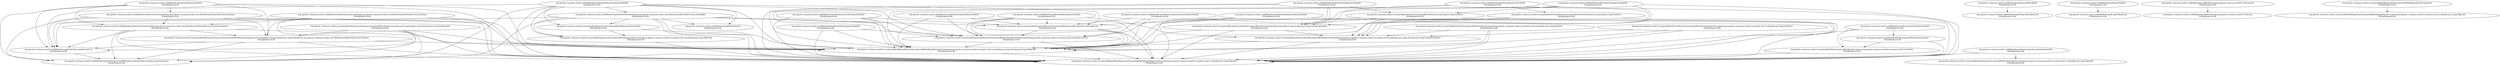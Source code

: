 digraph G {
  "org.apache.commons.math3.exception$NotPositiveException#NotPositiveException(java.lang.Number)" [label="org.apache.commons.math3.exception$NotPositiveException#NotPositiveException(java.lang.Number)\nP(Fail|Node)=0.00"];
  "org.apache.commons.math3.exception$MathIllegalArgumentException#MathIllegalArgumentException(org.apache.commons.math3.exception.util.Localizable,java.lang.Object[])" [label="org.apache.commons.math3.exception$MathIllegalArgumentException#MathIllegalArgumentException(org.apache.commons.math3.exception.util.Localizable,java.lang.Object[])\nP(Fail|Node)=0.00"];
  "org.apache.commons.math3.exception$NumberIsTooSmallException#NumberIsTooSmallException(java.lang.Number,java.lang.Number,boolean)" [label="org.apache.commons.math3.exception$NumberIsTooSmallException#NumberIsTooSmallException(java.lang.Number,java.lang.Number,boolean)\nP(Fail|Node)=0.00"];
  "org.apache.commons.math3.exception$NumberIsTooSmallException#NumberIsTooSmallException(org.apache.commons.math3.exception.util.Localizable,java.lang.Number,java.lang.Number,boolean)" [label="org.apache.commons.math3.exception$NumberIsTooSmallException#NumberIsTooSmallException(org.apache.commons.math3.exception.util.Localizable,java.lang.Number,java.lang.Number,boolean)\nP(Fail|Node)=0.00"];
  "org.apache.commons.math3.exception$MathIllegalNumberException#MathIllegalNumberException(org.apache.commons.math3.exception.util.Localizable,java.lang.Number,java.lang.Object[])" [label="org.apache.commons.math3.exception$MathIllegalNumberException#MathIllegalNumberException(org.apache.commons.math3.exception.util.Localizable,java.lang.Number,java.lang.Object[])\nP(Fail|Node)=0.00"];
  "org.apache.commons.math3.exception$NotStrictlyPositiveException#NotStrictlyPositiveException(java.lang.Number)" [label="org.apache.commons.math3.exception$NotStrictlyPositiveException#NotStrictlyPositiveException(java.lang.Number)\nP(Fail|Node)=0.00"];
  "org.apache.commons.math3.util$MathArrays#checkOrder(double[],org.apache.commons.math3.util.MathArrays$OrderDirection,boolean,boolean)" [label="org.apache.commons.math3.util$MathArrays#checkOrder(double[],org.apache.commons.math3.util.MathArrays$OrderDirection,boolean,boolean)\nP(Fail|Node)=0.00"];
  "org.apache.commons.math3.util$MathArrays$OrderDirection#<clinit>()" [label="org.apache.commons.math3.util$MathArrays$OrderDirection#<clinit>()\nP(Fail|Node)=0.00"];
  "org.apache.commons.math3.exception$NonMonotonicSequenceException#NonMonotonicSequenceException(java.lang.Number,java.lang.Number,int,org.apache.commons.math3.util.MathArrays$OrderDirection,boolean)" [label="org.apache.commons.math3.exception$NonMonotonicSequenceException#NonMonotonicSequenceException(java.lang.Number,java.lang.Number,int,org.apache.commons.math3.util.MathArrays$OrderDirection,boolean)\nP(Fail|Node)=0.00"];
  "org.apache.commons.math3.util$MathArrays$OrderDirection#MathArrays$OrderDirection(java.lang.String,int)" [label="org.apache.commons.math3.util$MathArrays$OrderDirection#MathArrays$OrderDirection(java.lang.String,int)\nP(Fail|Node)=0.00"];
  "org.apache.commons.math3.util$MathArrays#checkRectangular(long[][])" [label="org.apache.commons.math3.util$MathArrays#checkRectangular(long[][])\nP(Fail|Node)=0.00"];
  "org.apache.commons.math3.exception$DimensionMismatchException#DimensionMismatchException(org.apache.commons.math3.exception.util.Localizable,int,int)" [label="org.apache.commons.math3.exception$DimensionMismatchException#DimensionMismatchException(org.apache.commons.math3.exception.util.Localizable,int,int)\nP(Fail|Node)=0.00"];
  "org.apache.commons.math3.exception$NullArgumentException#NullArgumentException(org.apache.commons.math3.exception.util.Localizable,java.lang.Object[])" [label="org.apache.commons.math3.exception$NullArgumentException#NullArgumentException(org.apache.commons.math3.exception.util.Localizable,java.lang.Object[])\nP(Fail|Node)=0.00"];
  "org.apache.commons.math3.util$MathArrays#copyOf(double[])" [label="org.apache.commons.math3.util$MathArrays#copyOf(double[])\nP(Fail|Node)=0.00"];
  "org.apache.commons.math3.util$MathArrays#copyOf(double[],int)" [label="org.apache.commons.math3.util$MathArrays#copyOf(double[],int)\nP(Fail|Node)=0.00"];
  "org.apache.commons.math3.util$MathArrays#copyOf(int[])" [label="org.apache.commons.math3.util$MathArrays#copyOf(int[])\nP(Fail|Node)=0.00"];
  "org.apache.commons.math3.util$MathArrays#copyOf(int[],int)" [label="org.apache.commons.math3.util$MathArrays#copyOf(int[],int)\nP(Fail|Node)=0.00"];
  "org.apache.commons.math3.util$MathArrays#buildArray(org.apache.commons.math3.Field,int,int)" [label="org.apache.commons.math3.util$MathArrays#buildArray(org.apache.commons.math3.Field,int,int)\nP(Fail|Node)=0.00"];
  "org.apache.commons.math3.util$MathArrays#buildArray(org.apache.commons.math3.Field,int)" [label="org.apache.commons.math3.util$MathArrays#buildArray(org.apache.commons.math3.Field,int)\nP(Fail|Node)=0.00"];
  "org.apache.commons.math3.exception$DimensionMismatchException#DimensionMismatchException(int,int)" [label="org.apache.commons.math3.exception$DimensionMismatchException#DimensionMismatchException(int,int)\nP(Fail|Node)=0.00"];
  "org.apache.commons.math3.util$MathArrays#checkNonNegative(long[])" [label="org.apache.commons.math3.util$MathArrays#checkNonNegative(long[])\nP(Fail|Node)=0.00"];
  "org.apache.commons.math3.util$MathArrays#checkOrder(double[])" [label="org.apache.commons.math3.util$MathArrays#checkOrder(double[])\nP(Fail|Node)=0.00"];
  "org.apache.commons.math3.util$MathArrays#checkOrder(double[],org.apache.commons.math3.util.MathArrays$OrderDirection,boolean)" [label="org.apache.commons.math3.util$MathArrays#checkOrder(double[],org.apache.commons.math3.util.MathArrays$OrderDirection,boolean)\nP(Fail|Node)=0.00"];
  "org.apache.commons.math3.util$MathArrays#ebeSubtract(double[],double[])" [label="org.apache.commons.math3.util$MathArrays#ebeSubtract(double[],double[])\nP(Fail|Node)=0.00"];
  "org.apache.commons.math3.exception$MathIllegalStateException#MathIllegalStateException()" [label="org.apache.commons.math3.exception$MathIllegalStateException#MathIllegalStateException()\nP(Fail|Node)=0.00"];
  "org.apache.commons.math3.exception$MathIllegalStateException#MathIllegalStateException(org.apache.commons.math3.exception.util.Localizable,java.lang.Object[])" [label="org.apache.commons.math3.exception$MathIllegalStateException#MathIllegalStateException(org.apache.commons.math3.exception.util.Localizable,java.lang.Object[])\nP(Fail|Node)=0.00"];
  "org.apache.commons.math3.exception$NotPositiveException#NotPositiveException(org.apache.commons.math3.exception.util.Localizable,java.lang.Number)" [label="org.apache.commons.math3.exception$NotPositiveException#NotPositiveException(org.apache.commons.math3.exception.util.Localizable,java.lang.Number)\nP(Fail|Node)=0.00"];
  "org.apache.commons.math3.util$MathArrays#normalizeArray(double[],double)" [label="org.apache.commons.math3.util$MathArrays#normalizeArray(double[],double)\nP(Fail|Node)=0.00"];
  "org.apache.commons.math3.exception$MathArithmeticException#MathArithmeticException(org.apache.commons.math3.exception.util.Localizable,java.lang.Object[])" [label="org.apache.commons.math3.exception$MathArithmeticException#MathArithmeticException(org.apache.commons.math3.exception.util.Localizable,java.lang.Object[])\nP(Fail|Node)=0.00"];
  "org.apache.commons.math3.util$MathArrays#ebeDivide(double[],double[])" [label="org.apache.commons.math3.util$MathArrays#ebeDivide(double[],double[])\nP(Fail|Node)=0.00"];
  "org.apache.commons.math3.util$MathArrays#convolve(double[],double[])" [label="org.apache.commons.math3.util$MathArrays#convolve(double[],double[])\nP(Fail|Node)=0.00"];
  "org.apache.commons.math3.exception$NoDataException#NoDataException(org.apache.commons.math3.exception.util.Localizable)" [label="org.apache.commons.math3.exception$NoDataException#NoDataException(org.apache.commons.math3.exception.util.Localizable)\nP(Fail|Node)=0.00"];
  "org.apache.commons.math3.exception$NoDataException#NoDataException()" [label="org.apache.commons.math3.exception$NoDataException#NoDataException()\nP(Fail|Node)=0.00"];
  "org.apache.commons.math3.util$MathArrays#checkNonNegative(long[][])" [label="org.apache.commons.math3.util$MathArrays#checkNonNegative(long[][])\nP(Fail|Node)=0.00"];
  "org.apache.commons.math3.exception$NotStrictlyPositiveException#NotStrictlyPositiveException(org.apache.commons.math3.exception.util.Localizable,java.lang.Number)" [label="org.apache.commons.math3.exception$NotStrictlyPositiveException#NotStrictlyPositiveException(org.apache.commons.math3.exception.util.Localizable,java.lang.Number)\nP(Fail|Node)=0.00"];
  "org.apache.commons.math3.util$MathArrays#sortInPlace(double[],double[][])" [label="org.apache.commons.math3.util$MathArrays#sortInPlace(double[],double[][])\nP(Fail|Node)=0.00"];
  "org.apache.commons.math3.util$MathArrays#MathArrays()" [label="org.apache.commons.math3.util$MathArrays#MathArrays()\nP(Fail|Node)=0.00"];
  "org.apache.commons.math3.util$MathArrays#sortInPlace(double[],org.apache.commons.math3.util.MathArrays$OrderDirection,double[][])" [label="org.apache.commons.math3.util$MathArrays#sortInPlace(double[],org.apache.commons.math3.util.MathArrays$OrderDirection,double[][])\nP(Fail|Node)=0.00"];
  "org.apache.commons.math3.exception$NullArgumentException#NullArgumentException()" [label="org.apache.commons.math3.exception$NullArgumentException#NullArgumentException()\nP(Fail|Node)=0.00"];
  "org.apache.commons.math3.exception$NonMonotonicSequenceException#NonMonotonicSequenceException(java.lang.Number,java.lang.Number,int)" [label="org.apache.commons.math3.exception$NonMonotonicSequenceException#NonMonotonicSequenceException(java.lang.Number,java.lang.Number,int)\nP(Fail|Node)=0.00"];
  "org.apache.commons.math3.util$MathArrays#ebeAdd(double[],double[])" [label="org.apache.commons.math3.util$MathArrays#ebeAdd(double[],double[])\nP(Fail|Node)=0.00"];
  "org.apache.commons.math3.util$MathArrays#isMonotonic(double[],org.apache.commons.math3.util.MathArrays$OrderDirection,boolean)" [label="org.apache.commons.math3.util$MathArrays#isMonotonic(double[],org.apache.commons.math3.util.MathArrays$OrderDirection,boolean)\nP(Fail|Node)=0.00"];
  "org.apache.commons.math3.util$MathArrays#linearCombination(double[],double[])" [label="org.apache.commons.math3.util$MathArrays#linearCombination(double[],double[])\nP(Fail|Node)=0.00"];
  "org.apache.commons.math3.util$MathArrays#checkPositive(double[])" [label="org.apache.commons.math3.util$MathArrays#checkPositive(double[])\nP(Fail|Node)=0.00"];
  "org.apache.commons.math3.util$MathArrays#ebeMultiply(double[],double[])" [label="org.apache.commons.math3.util$MathArrays#ebeMultiply(double[],double[])\nP(Fail|Node)=0.00"];
  "org.apache.commons.math3.exception$NotPositiveException#NotPositiveException(java.lang.Number)" -> "org.apache.commons.math3.exception$MathIllegalArgumentException#MathIllegalArgumentException(org.apache.commons.math3.exception.util.Localizable,java.lang.Object[])";
  "org.apache.commons.math3.exception$NotPositiveException#NotPositiveException(java.lang.Number)" -> "org.apache.commons.math3.exception$NumberIsTooSmallException#NumberIsTooSmallException(java.lang.Number,java.lang.Number,boolean)";
  "org.apache.commons.math3.exception$NotPositiveException#NotPositiveException(java.lang.Number)" -> "org.apache.commons.math3.exception$NumberIsTooSmallException#NumberIsTooSmallException(org.apache.commons.math3.exception.util.Localizable,java.lang.Number,java.lang.Number,boolean)";
  "org.apache.commons.math3.exception$NotPositiveException#NotPositiveException(java.lang.Number)" -> "org.apache.commons.math3.exception$MathIllegalNumberException#MathIllegalNumberException(org.apache.commons.math3.exception.util.Localizable,java.lang.Number,java.lang.Object[])";
  "org.apache.commons.math3.exception$NumberIsTooSmallException#NumberIsTooSmallException(java.lang.Number,java.lang.Number,boolean)" -> "org.apache.commons.math3.exception$MathIllegalArgumentException#MathIllegalArgumentException(org.apache.commons.math3.exception.util.Localizable,java.lang.Object[])";
  "org.apache.commons.math3.exception$NumberIsTooSmallException#NumberIsTooSmallException(java.lang.Number,java.lang.Number,boolean)" -> "org.apache.commons.math3.exception$NumberIsTooSmallException#NumberIsTooSmallException(org.apache.commons.math3.exception.util.Localizable,java.lang.Number,java.lang.Number,boolean)";
  "org.apache.commons.math3.exception$NumberIsTooSmallException#NumberIsTooSmallException(java.lang.Number,java.lang.Number,boolean)" -> "org.apache.commons.math3.exception$MathIllegalNumberException#MathIllegalNumberException(org.apache.commons.math3.exception.util.Localizable,java.lang.Number,java.lang.Object[])";
  "org.apache.commons.math3.exception$NumberIsTooSmallException#NumberIsTooSmallException(org.apache.commons.math3.exception.util.Localizable,java.lang.Number,java.lang.Number,boolean)" -> "org.apache.commons.math3.exception$MathIllegalArgumentException#MathIllegalArgumentException(org.apache.commons.math3.exception.util.Localizable,java.lang.Object[])";
  "org.apache.commons.math3.exception$NumberIsTooSmallException#NumberIsTooSmallException(org.apache.commons.math3.exception.util.Localizable,java.lang.Number,java.lang.Number,boolean)" -> "org.apache.commons.math3.exception$MathIllegalNumberException#MathIllegalNumberException(org.apache.commons.math3.exception.util.Localizable,java.lang.Number,java.lang.Object[])";
  "org.apache.commons.math3.exception$MathIllegalNumberException#MathIllegalNumberException(org.apache.commons.math3.exception.util.Localizable,java.lang.Number,java.lang.Object[])" -> "org.apache.commons.math3.exception$MathIllegalArgumentException#MathIllegalArgumentException(org.apache.commons.math3.exception.util.Localizable,java.lang.Object[])";
  "org.apache.commons.math3.exception$NotStrictlyPositiveException#NotStrictlyPositiveException(java.lang.Number)" -> "org.apache.commons.math3.exception$MathIllegalArgumentException#MathIllegalArgumentException(org.apache.commons.math3.exception.util.Localizable,java.lang.Object[])";
  "org.apache.commons.math3.exception$NotStrictlyPositiveException#NotStrictlyPositiveException(java.lang.Number)" -> "org.apache.commons.math3.exception$NumberIsTooSmallException#NumberIsTooSmallException(java.lang.Number,java.lang.Number,boolean)";
  "org.apache.commons.math3.exception$NotStrictlyPositiveException#NotStrictlyPositiveException(java.lang.Number)" -> "org.apache.commons.math3.exception$NumberIsTooSmallException#NumberIsTooSmallException(org.apache.commons.math3.exception.util.Localizable,java.lang.Number,java.lang.Number,boolean)";
  "org.apache.commons.math3.exception$NotStrictlyPositiveException#NotStrictlyPositiveException(java.lang.Number)" -> "org.apache.commons.math3.exception$MathIllegalNumberException#MathIllegalNumberException(org.apache.commons.math3.exception.util.Localizable,java.lang.Number,java.lang.Object[])";
  "org.apache.commons.math3.util$MathArrays#checkOrder(double[],org.apache.commons.math3.util.MathArrays$OrderDirection,boolean,boolean)" -> "org.apache.commons.math3.exception$MathIllegalArgumentException#MathIllegalArgumentException(org.apache.commons.math3.exception.util.Localizable,java.lang.Object[])";
  "org.apache.commons.math3.util$MathArrays#checkOrder(double[],org.apache.commons.math3.util.MathArrays$OrderDirection,boolean,boolean)" -> "org.apache.commons.math3.util$MathArrays$OrderDirection#<clinit>()";
  "org.apache.commons.math3.util$MathArrays#checkOrder(double[],org.apache.commons.math3.util.MathArrays$OrderDirection,boolean,boolean)" -> "org.apache.commons.math3.exception$NonMonotonicSequenceException#NonMonotonicSequenceException(java.lang.Number,java.lang.Number,int,org.apache.commons.math3.util.MathArrays$OrderDirection,boolean)";
  "org.apache.commons.math3.util$MathArrays#checkOrder(double[],org.apache.commons.math3.util.MathArrays$OrderDirection,boolean,boolean)" -> "org.apache.commons.math3.exception$MathIllegalNumberException#MathIllegalNumberException(org.apache.commons.math3.exception.util.Localizable,java.lang.Number,java.lang.Object[])";
  "org.apache.commons.math3.util$MathArrays#checkOrder(double[],org.apache.commons.math3.util.MathArrays$OrderDirection,boolean,boolean)" -> "org.apache.commons.math3.util$MathArrays$OrderDirection#MathArrays$OrderDirection(java.lang.String,int)";
  "org.apache.commons.math3.util$MathArrays$OrderDirection#<clinit>()" -> "org.apache.commons.math3.util$MathArrays$OrderDirection#MathArrays$OrderDirection(java.lang.String,int)";
  "org.apache.commons.math3.exception$NonMonotonicSequenceException#NonMonotonicSequenceException(java.lang.Number,java.lang.Number,int,org.apache.commons.math3.util.MathArrays$OrderDirection,boolean)" -> "org.apache.commons.math3.exception$MathIllegalArgumentException#MathIllegalArgumentException(org.apache.commons.math3.exception.util.Localizable,java.lang.Object[])";
  "org.apache.commons.math3.exception$NonMonotonicSequenceException#NonMonotonicSequenceException(java.lang.Number,java.lang.Number,int,org.apache.commons.math3.util.MathArrays$OrderDirection,boolean)" -> "org.apache.commons.math3.util$MathArrays$OrderDirection#<clinit>()";
  "org.apache.commons.math3.exception$NonMonotonicSequenceException#NonMonotonicSequenceException(java.lang.Number,java.lang.Number,int,org.apache.commons.math3.util.MathArrays$OrderDirection,boolean)" -> "org.apache.commons.math3.exception$MathIllegalNumberException#MathIllegalNumberException(org.apache.commons.math3.exception.util.Localizable,java.lang.Number,java.lang.Object[])";
  "org.apache.commons.math3.exception$NonMonotonicSequenceException#NonMonotonicSequenceException(java.lang.Number,java.lang.Number,int,org.apache.commons.math3.util.MathArrays$OrderDirection,boolean)" -> "org.apache.commons.math3.util$MathArrays$OrderDirection#MathArrays$OrderDirection(java.lang.String,int)";
  "org.apache.commons.math3.util$MathArrays#checkRectangular(long[][])" -> "org.apache.commons.math3.exception$MathIllegalArgumentException#MathIllegalArgumentException(org.apache.commons.math3.exception.util.Localizable,java.lang.Object[])";
  "org.apache.commons.math3.util$MathArrays#checkRectangular(long[][])" -> "org.apache.commons.math3.exception$MathIllegalNumberException#MathIllegalNumberException(org.apache.commons.math3.exception.util.Localizable,java.lang.Number,java.lang.Object[])";
  "org.apache.commons.math3.util$MathArrays#checkRectangular(long[][])" -> "org.apache.commons.math3.exception$DimensionMismatchException#DimensionMismatchException(org.apache.commons.math3.exception.util.Localizable,int,int)";
  "org.apache.commons.math3.exception$DimensionMismatchException#DimensionMismatchException(org.apache.commons.math3.exception.util.Localizable,int,int)" -> "org.apache.commons.math3.exception$MathIllegalArgumentException#MathIllegalArgumentException(org.apache.commons.math3.exception.util.Localizable,java.lang.Object[])";
  "org.apache.commons.math3.exception$DimensionMismatchException#DimensionMismatchException(org.apache.commons.math3.exception.util.Localizable,int,int)" -> "org.apache.commons.math3.exception$MathIllegalNumberException#MathIllegalNumberException(org.apache.commons.math3.exception.util.Localizable,java.lang.Number,java.lang.Object[])";
  "org.apache.commons.math3.exception$NullArgumentException#NullArgumentException(org.apache.commons.math3.exception.util.Localizable,java.lang.Object[])" -> "org.apache.commons.math3.exception$MathIllegalArgumentException#MathIllegalArgumentException(org.apache.commons.math3.exception.util.Localizable,java.lang.Object[])";
  "org.apache.commons.math3.util$MathArrays#copyOf(double[])" -> "org.apache.commons.math3.util$MathArrays#copyOf(double[],int)";
  "org.apache.commons.math3.util$MathArrays#copyOf(int[])" -> "org.apache.commons.math3.util$MathArrays#copyOf(int[],int)";
  "org.apache.commons.math3.util$MathArrays#buildArray(org.apache.commons.math3.Field,int,int)" -> "org.apache.commons.math3.util$MathArrays#buildArray(org.apache.commons.math3.Field,int)";
  "org.apache.commons.math3.exception$DimensionMismatchException#DimensionMismatchException(int,int)" -> "org.apache.commons.math3.exception$MathIllegalArgumentException#MathIllegalArgumentException(org.apache.commons.math3.exception.util.Localizable,java.lang.Object[])";
  "org.apache.commons.math3.exception$DimensionMismatchException#DimensionMismatchException(int,int)" -> "org.apache.commons.math3.exception$MathIllegalNumberException#MathIllegalNumberException(org.apache.commons.math3.exception.util.Localizable,java.lang.Number,java.lang.Object[])";
  "org.apache.commons.math3.exception$DimensionMismatchException#DimensionMismatchException(int,int)" -> "org.apache.commons.math3.exception$DimensionMismatchException#DimensionMismatchException(org.apache.commons.math3.exception.util.Localizable,int,int)";
  "org.apache.commons.math3.util$MathArrays#checkNonNegative(long[])" -> "org.apache.commons.math3.exception$NotPositiveException#NotPositiveException(java.lang.Number)";
  "org.apache.commons.math3.util$MathArrays#checkNonNegative(long[])" -> "org.apache.commons.math3.exception$MathIllegalArgumentException#MathIllegalArgumentException(org.apache.commons.math3.exception.util.Localizable,java.lang.Object[])";
  "org.apache.commons.math3.util$MathArrays#checkNonNegative(long[])" -> "org.apache.commons.math3.exception$NumberIsTooSmallException#NumberIsTooSmallException(java.lang.Number,java.lang.Number,boolean)";
  "org.apache.commons.math3.util$MathArrays#checkNonNegative(long[])" -> "org.apache.commons.math3.exception$NumberIsTooSmallException#NumberIsTooSmallException(org.apache.commons.math3.exception.util.Localizable,java.lang.Number,java.lang.Number,boolean)";
  "org.apache.commons.math3.util$MathArrays#checkNonNegative(long[])" -> "org.apache.commons.math3.exception$MathIllegalNumberException#MathIllegalNumberException(org.apache.commons.math3.exception.util.Localizable,java.lang.Number,java.lang.Object[])";
  "org.apache.commons.math3.util$MathArrays#checkOrder(double[])" -> "org.apache.commons.math3.util$MathArrays#checkOrder(double[],org.apache.commons.math3.util.MathArrays$OrderDirection,boolean,boolean)";
  "org.apache.commons.math3.util$MathArrays#checkOrder(double[])" -> "org.apache.commons.math3.exception$MathIllegalArgumentException#MathIllegalArgumentException(org.apache.commons.math3.exception.util.Localizable,java.lang.Object[])";
  "org.apache.commons.math3.util$MathArrays#checkOrder(double[])" -> "org.apache.commons.math3.util$MathArrays$OrderDirection#<clinit>()";
  "org.apache.commons.math3.util$MathArrays#checkOrder(double[])" -> "org.apache.commons.math3.exception$NonMonotonicSequenceException#NonMonotonicSequenceException(java.lang.Number,java.lang.Number,int,org.apache.commons.math3.util.MathArrays$OrderDirection,boolean)";
  "org.apache.commons.math3.util$MathArrays#checkOrder(double[])" -> "org.apache.commons.math3.exception$MathIllegalNumberException#MathIllegalNumberException(org.apache.commons.math3.exception.util.Localizable,java.lang.Number,java.lang.Object[])";
  "org.apache.commons.math3.util$MathArrays#checkOrder(double[])" -> "org.apache.commons.math3.util$MathArrays$OrderDirection#MathArrays$OrderDirection(java.lang.String,int)";
  "org.apache.commons.math3.util$MathArrays#checkOrder(double[])" -> "org.apache.commons.math3.util$MathArrays#checkOrder(double[],org.apache.commons.math3.util.MathArrays$OrderDirection,boolean)";
  "org.apache.commons.math3.util$MathArrays#checkOrder(double[],org.apache.commons.math3.util.MathArrays$OrderDirection,boolean)" -> "org.apache.commons.math3.util$MathArrays#checkOrder(double[],org.apache.commons.math3.util.MathArrays$OrderDirection,boolean,boolean)";
  "org.apache.commons.math3.util$MathArrays#checkOrder(double[],org.apache.commons.math3.util.MathArrays$OrderDirection,boolean)" -> "org.apache.commons.math3.exception$MathIllegalArgumentException#MathIllegalArgumentException(org.apache.commons.math3.exception.util.Localizable,java.lang.Object[])";
  "org.apache.commons.math3.util$MathArrays#checkOrder(double[],org.apache.commons.math3.util.MathArrays$OrderDirection,boolean)" -> "org.apache.commons.math3.util$MathArrays$OrderDirection#<clinit>()";
  "org.apache.commons.math3.util$MathArrays#checkOrder(double[],org.apache.commons.math3.util.MathArrays$OrderDirection,boolean)" -> "org.apache.commons.math3.exception$NonMonotonicSequenceException#NonMonotonicSequenceException(java.lang.Number,java.lang.Number,int,org.apache.commons.math3.util.MathArrays$OrderDirection,boolean)";
  "org.apache.commons.math3.util$MathArrays#checkOrder(double[],org.apache.commons.math3.util.MathArrays$OrderDirection,boolean)" -> "org.apache.commons.math3.exception$MathIllegalNumberException#MathIllegalNumberException(org.apache.commons.math3.exception.util.Localizable,java.lang.Number,java.lang.Object[])";
  "org.apache.commons.math3.util$MathArrays#checkOrder(double[],org.apache.commons.math3.util.MathArrays$OrderDirection,boolean)" -> "org.apache.commons.math3.util$MathArrays$OrderDirection#MathArrays$OrderDirection(java.lang.String,int)";
  "org.apache.commons.math3.util$MathArrays#ebeSubtract(double[],double[])" -> "org.apache.commons.math3.exception$MathIllegalArgumentException#MathIllegalArgumentException(org.apache.commons.math3.exception.util.Localizable,java.lang.Object[])";
  "org.apache.commons.math3.util$MathArrays#ebeSubtract(double[],double[])" -> "org.apache.commons.math3.exception$DimensionMismatchException#DimensionMismatchException(int,int)";
  "org.apache.commons.math3.util$MathArrays#ebeSubtract(double[],double[])" -> "org.apache.commons.math3.exception$MathIllegalNumberException#MathIllegalNumberException(org.apache.commons.math3.exception.util.Localizable,java.lang.Number,java.lang.Object[])";
  "org.apache.commons.math3.util$MathArrays#ebeSubtract(double[],double[])" -> "org.apache.commons.math3.exception$DimensionMismatchException#DimensionMismatchException(org.apache.commons.math3.exception.util.Localizable,int,int)";
  "org.apache.commons.math3.exception$MathIllegalStateException#MathIllegalStateException()" -> "org.apache.commons.math3.exception$MathIllegalStateException#MathIllegalStateException(org.apache.commons.math3.exception.util.Localizable,java.lang.Object[])";
  "org.apache.commons.math3.exception$NotPositiveException#NotPositiveException(org.apache.commons.math3.exception.util.Localizable,java.lang.Number)" -> "org.apache.commons.math3.exception$MathIllegalArgumentException#MathIllegalArgumentException(org.apache.commons.math3.exception.util.Localizable,java.lang.Object[])";
  "org.apache.commons.math3.exception$NotPositiveException#NotPositiveException(org.apache.commons.math3.exception.util.Localizable,java.lang.Number)" -> "org.apache.commons.math3.exception$NumberIsTooSmallException#NumberIsTooSmallException(org.apache.commons.math3.exception.util.Localizable,java.lang.Number,java.lang.Number,boolean)";
  "org.apache.commons.math3.exception$NotPositiveException#NotPositiveException(org.apache.commons.math3.exception.util.Localizable,java.lang.Number)" -> "org.apache.commons.math3.exception$MathIllegalNumberException#MathIllegalNumberException(org.apache.commons.math3.exception.util.Localizable,java.lang.Number,java.lang.Object[])";
  "org.apache.commons.math3.util$MathArrays#normalizeArray(double[],double)" -> "org.apache.commons.math3.exception$MathIllegalArgumentException#MathIllegalArgumentException(org.apache.commons.math3.exception.util.Localizable,java.lang.Object[])";
  "org.apache.commons.math3.util$MathArrays#normalizeArray(double[],double)" -> "org.apache.commons.math3.exception$MathArithmeticException#MathArithmeticException(org.apache.commons.math3.exception.util.Localizable,java.lang.Object[])";
  "org.apache.commons.math3.util$MathArrays#ebeDivide(double[],double[])" -> "org.apache.commons.math3.exception$MathIllegalArgumentException#MathIllegalArgumentException(org.apache.commons.math3.exception.util.Localizable,java.lang.Object[])";
  "org.apache.commons.math3.util$MathArrays#ebeDivide(double[],double[])" -> "org.apache.commons.math3.exception$DimensionMismatchException#DimensionMismatchException(int,int)";
  "org.apache.commons.math3.util$MathArrays#ebeDivide(double[],double[])" -> "org.apache.commons.math3.exception$MathIllegalNumberException#MathIllegalNumberException(org.apache.commons.math3.exception.util.Localizable,java.lang.Number,java.lang.Object[])";
  "org.apache.commons.math3.util$MathArrays#ebeDivide(double[],double[])" -> "org.apache.commons.math3.exception$DimensionMismatchException#DimensionMismatchException(org.apache.commons.math3.exception.util.Localizable,int,int)";
  "org.apache.commons.math3.util$MathArrays#convolve(double[],double[])" -> "org.apache.commons.math3.exception$MathIllegalArgumentException#MathIllegalArgumentException(org.apache.commons.math3.exception.util.Localizable,java.lang.Object[])";
  "org.apache.commons.math3.util$MathArrays#convolve(double[],double[])" -> "org.apache.commons.math3.exception$NoDataException#NoDataException(org.apache.commons.math3.exception.util.Localizable)";
  "org.apache.commons.math3.util$MathArrays#convolve(double[],double[])" -> "org.apache.commons.math3.exception$NoDataException#NoDataException()";
  "org.apache.commons.math3.exception$NoDataException#NoDataException(org.apache.commons.math3.exception.util.Localizable)" -> "org.apache.commons.math3.exception$MathIllegalArgumentException#MathIllegalArgumentException(org.apache.commons.math3.exception.util.Localizable,java.lang.Object[])";
  "org.apache.commons.math3.exception$NoDataException#NoDataException()" -> "org.apache.commons.math3.exception$MathIllegalArgumentException#MathIllegalArgumentException(org.apache.commons.math3.exception.util.Localizable,java.lang.Object[])";
  "org.apache.commons.math3.exception$NoDataException#NoDataException()" -> "org.apache.commons.math3.exception$NoDataException#NoDataException(org.apache.commons.math3.exception.util.Localizable)";
  "org.apache.commons.math3.util$MathArrays#checkNonNegative(long[][])" -> "org.apache.commons.math3.exception$NotPositiveException#NotPositiveException(java.lang.Number)";
  "org.apache.commons.math3.util$MathArrays#checkNonNegative(long[][])" -> "org.apache.commons.math3.exception$MathIllegalArgumentException#MathIllegalArgumentException(org.apache.commons.math3.exception.util.Localizable,java.lang.Object[])";
  "org.apache.commons.math3.util$MathArrays#checkNonNegative(long[][])" -> "org.apache.commons.math3.exception$NumberIsTooSmallException#NumberIsTooSmallException(java.lang.Number,java.lang.Number,boolean)";
  "org.apache.commons.math3.util$MathArrays#checkNonNegative(long[][])" -> "org.apache.commons.math3.exception$NumberIsTooSmallException#NumberIsTooSmallException(org.apache.commons.math3.exception.util.Localizable,java.lang.Number,java.lang.Number,boolean)";
  "org.apache.commons.math3.util$MathArrays#checkNonNegative(long[][])" -> "org.apache.commons.math3.exception$MathIllegalNumberException#MathIllegalNumberException(org.apache.commons.math3.exception.util.Localizable,java.lang.Number,java.lang.Object[])";
  "org.apache.commons.math3.exception$NotStrictlyPositiveException#NotStrictlyPositiveException(org.apache.commons.math3.exception.util.Localizable,java.lang.Number)" -> "org.apache.commons.math3.exception$MathIllegalArgumentException#MathIllegalArgumentException(org.apache.commons.math3.exception.util.Localizable,java.lang.Object[])";
  "org.apache.commons.math3.exception$NotStrictlyPositiveException#NotStrictlyPositiveException(org.apache.commons.math3.exception.util.Localizable,java.lang.Number)" -> "org.apache.commons.math3.exception$NumberIsTooSmallException#NumberIsTooSmallException(org.apache.commons.math3.exception.util.Localizable,java.lang.Number,java.lang.Number,boolean)";
  "org.apache.commons.math3.exception$NotStrictlyPositiveException#NotStrictlyPositiveException(org.apache.commons.math3.exception.util.Localizable,java.lang.Number)" -> "org.apache.commons.math3.exception$MathIllegalNumberException#MathIllegalNumberException(org.apache.commons.math3.exception.util.Localizable,java.lang.Number,java.lang.Object[])";
  "org.apache.commons.math3.util$MathArrays#sortInPlace(double[],double[][])" -> "org.apache.commons.math3.exception$NullArgumentException#NullArgumentException(org.apache.commons.math3.exception.util.Localizable,java.lang.Object[])";
  "org.apache.commons.math3.util$MathArrays#sortInPlace(double[],double[][])" -> "org.apache.commons.math3.exception$MathIllegalArgumentException#MathIllegalArgumentException(org.apache.commons.math3.exception.util.Localizable,java.lang.Object[])";
  "org.apache.commons.math3.util$MathArrays#sortInPlace(double[],double[][])" -> "org.apache.commons.math3.exception$DimensionMismatchException#DimensionMismatchException(int,int)";
  "org.apache.commons.math3.util$MathArrays#sortInPlace(double[],double[][])" -> "org.apache.commons.math3.util$MathArrays#MathArrays()";
  "org.apache.commons.math3.util$MathArrays#sortInPlace(double[],double[][])" -> "org.apache.commons.math3.util$MathArrays#sortInPlace(double[],org.apache.commons.math3.util.MathArrays$OrderDirection,double[][])";
  "org.apache.commons.math3.util$MathArrays#sortInPlace(double[],double[][])" -> "org.apache.commons.math3.util$MathArrays$OrderDirection#<clinit>()";
  "org.apache.commons.math3.util$MathArrays#sortInPlace(double[],double[][])" -> "org.apache.commons.math3.exception$MathIllegalNumberException#MathIllegalNumberException(org.apache.commons.math3.exception.util.Localizable,java.lang.Number,java.lang.Object[])";
  "org.apache.commons.math3.util$MathArrays#sortInPlace(double[],double[][])" -> "org.apache.commons.math3.exception$DimensionMismatchException#DimensionMismatchException(org.apache.commons.math3.exception.util.Localizable,int,int)";
  "org.apache.commons.math3.util$MathArrays#sortInPlace(double[],double[][])" -> "org.apache.commons.math3.util$MathArrays$OrderDirection#MathArrays$OrderDirection(java.lang.String,int)";
  "org.apache.commons.math3.util$MathArrays#sortInPlace(double[],double[][])" -> "org.apache.commons.math3.exception$NullArgumentException#NullArgumentException()";
  "org.apache.commons.math3.util$MathArrays#sortInPlace(double[],org.apache.commons.math3.util.MathArrays$OrderDirection,double[][])" -> "org.apache.commons.math3.exception$NullArgumentException#NullArgumentException(org.apache.commons.math3.exception.util.Localizable,java.lang.Object[])";
  "org.apache.commons.math3.util$MathArrays#sortInPlace(double[],org.apache.commons.math3.util.MathArrays$OrderDirection,double[][])" -> "org.apache.commons.math3.exception$MathIllegalArgumentException#MathIllegalArgumentException(org.apache.commons.math3.exception.util.Localizable,java.lang.Object[])";
  "org.apache.commons.math3.util$MathArrays#sortInPlace(double[],org.apache.commons.math3.util.MathArrays$OrderDirection,double[][])" -> "org.apache.commons.math3.exception$DimensionMismatchException#DimensionMismatchException(int,int)";
  "org.apache.commons.math3.util$MathArrays#sortInPlace(double[],org.apache.commons.math3.util.MathArrays$OrderDirection,double[][])" -> "org.apache.commons.math3.util$MathArrays#MathArrays()";
  "org.apache.commons.math3.util$MathArrays#sortInPlace(double[],org.apache.commons.math3.util.MathArrays$OrderDirection,double[][])" -> "org.apache.commons.math3.util$MathArrays$OrderDirection#<clinit>()";
  "org.apache.commons.math3.util$MathArrays#sortInPlace(double[],org.apache.commons.math3.util.MathArrays$OrderDirection,double[][])" -> "org.apache.commons.math3.exception$MathIllegalNumberException#MathIllegalNumberException(org.apache.commons.math3.exception.util.Localizable,java.lang.Number,java.lang.Object[])";
  "org.apache.commons.math3.util$MathArrays#sortInPlace(double[],org.apache.commons.math3.util.MathArrays$OrderDirection,double[][])" -> "org.apache.commons.math3.exception$DimensionMismatchException#DimensionMismatchException(org.apache.commons.math3.exception.util.Localizable,int,int)";
  "org.apache.commons.math3.util$MathArrays#sortInPlace(double[],org.apache.commons.math3.util.MathArrays$OrderDirection,double[][])" -> "org.apache.commons.math3.util$MathArrays$OrderDirection#MathArrays$OrderDirection(java.lang.String,int)";
  "org.apache.commons.math3.util$MathArrays#sortInPlace(double[],org.apache.commons.math3.util.MathArrays$OrderDirection,double[][])" -> "org.apache.commons.math3.exception$NullArgumentException#NullArgumentException()";
  "org.apache.commons.math3.exception$NullArgumentException#NullArgumentException()" -> "org.apache.commons.math3.exception$NullArgumentException#NullArgumentException(org.apache.commons.math3.exception.util.Localizable,java.lang.Object[])";
  "org.apache.commons.math3.exception$NullArgumentException#NullArgumentException()" -> "org.apache.commons.math3.exception$MathIllegalArgumentException#MathIllegalArgumentException(org.apache.commons.math3.exception.util.Localizable,java.lang.Object[])";
  "org.apache.commons.math3.exception$NonMonotonicSequenceException#NonMonotonicSequenceException(java.lang.Number,java.lang.Number,int)" -> "org.apache.commons.math3.exception$MathIllegalArgumentException#MathIllegalArgumentException(org.apache.commons.math3.exception.util.Localizable,java.lang.Object[])";
  "org.apache.commons.math3.exception$NonMonotonicSequenceException#NonMonotonicSequenceException(java.lang.Number,java.lang.Number,int)" -> "org.apache.commons.math3.util$MathArrays$OrderDirection#<clinit>()";
  "org.apache.commons.math3.exception$NonMonotonicSequenceException#NonMonotonicSequenceException(java.lang.Number,java.lang.Number,int)" -> "org.apache.commons.math3.exception$NonMonotonicSequenceException#NonMonotonicSequenceException(java.lang.Number,java.lang.Number,int,org.apache.commons.math3.util.MathArrays$OrderDirection,boolean)";
  "org.apache.commons.math3.exception$NonMonotonicSequenceException#NonMonotonicSequenceException(java.lang.Number,java.lang.Number,int)" -> "org.apache.commons.math3.exception$MathIllegalNumberException#MathIllegalNumberException(org.apache.commons.math3.exception.util.Localizable,java.lang.Number,java.lang.Object[])";
  "org.apache.commons.math3.exception$NonMonotonicSequenceException#NonMonotonicSequenceException(java.lang.Number,java.lang.Number,int)" -> "org.apache.commons.math3.util$MathArrays$OrderDirection#MathArrays$OrderDirection(java.lang.String,int)";
  "org.apache.commons.math3.util$MathArrays#ebeAdd(double[],double[])" -> "org.apache.commons.math3.exception$MathIllegalArgumentException#MathIllegalArgumentException(org.apache.commons.math3.exception.util.Localizable,java.lang.Object[])";
  "org.apache.commons.math3.util$MathArrays#ebeAdd(double[],double[])" -> "org.apache.commons.math3.exception$DimensionMismatchException#DimensionMismatchException(int,int)";
  "org.apache.commons.math3.util$MathArrays#ebeAdd(double[],double[])" -> "org.apache.commons.math3.exception$MathIllegalNumberException#MathIllegalNumberException(org.apache.commons.math3.exception.util.Localizable,java.lang.Number,java.lang.Object[])";
  "org.apache.commons.math3.util$MathArrays#ebeAdd(double[],double[])" -> "org.apache.commons.math3.exception$DimensionMismatchException#DimensionMismatchException(org.apache.commons.math3.exception.util.Localizable,int,int)";
  "org.apache.commons.math3.util$MathArrays#isMonotonic(double[],org.apache.commons.math3.util.MathArrays$OrderDirection,boolean)" -> "org.apache.commons.math3.util$MathArrays#checkOrder(double[],org.apache.commons.math3.util.MathArrays$OrderDirection,boolean,boolean)";
  "org.apache.commons.math3.util$MathArrays#isMonotonic(double[],org.apache.commons.math3.util.MathArrays$OrderDirection,boolean)" -> "org.apache.commons.math3.exception$MathIllegalArgumentException#MathIllegalArgumentException(org.apache.commons.math3.exception.util.Localizable,java.lang.Object[])";
  "org.apache.commons.math3.util$MathArrays#isMonotonic(double[],org.apache.commons.math3.util.MathArrays$OrderDirection,boolean)" -> "org.apache.commons.math3.util$MathArrays$OrderDirection#<clinit>()";
  "org.apache.commons.math3.util$MathArrays#isMonotonic(double[],org.apache.commons.math3.util.MathArrays$OrderDirection,boolean)" -> "org.apache.commons.math3.exception$NonMonotonicSequenceException#NonMonotonicSequenceException(java.lang.Number,java.lang.Number,int,org.apache.commons.math3.util.MathArrays$OrderDirection,boolean)";
  "org.apache.commons.math3.util$MathArrays#isMonotonic(double[],org.apache.commons.math3.util.MathArrays$OrderDirection,boolean)" -> "org.apache.commons.math3.exception$MathIllegalNumberException#MathIllegalNumberException(org.apache.commons.math3.exception.util.Localizable,java.lang.Number,java.lang.Object[])";
  "org.apache.commons.math3.util$MathArrays#isMonotonic(double[],org.apache.commons.math3.util.MathArrays$OrderDirection,boolean)" -> "org.apache.commons.math3.util$MathArrays$OrderDirection#MathArrays$OrderDirection(java.lang.String,int)";
  "org.apache.commons.math3.util$MathArrays#linearCombination(double[],double[])" -> "org.apache.commons.math3.exception$MathIllegalArgumentException#MathIllegalArgumentException(org.apache.commons.math3.exception.util.Localizable,java.lang.Object[])";
  "org.apache.commons.math3.util$MathArrays#linearCombination(double[],double[])" -> "org.apache.commons.math3.exception$DimensionMismatchException#DimensionMismatchException(int,int)";
  "org.apache.commons.math3.util$MathArrays#linearCombination(double[],double[])" -> "org.apache.commons.math3.exception$MathIllegalNumberException#MathIllegalNumberException(org.apache.commons.math3.exception.util.Localizable,java.lang.Number,java.lang.Object[])";
  "org.apache.commons.math3.util$MathArrays#linearCombination(double[],double[])" -> "org.apache.commons.math3.exception$DimensionMismatchException#DimensionMismatchException(org.apache.commons.math3.exception.util.Localizable,int,int)";
  "org.apache.commons.math3.util$MathArrays#checkPositive(double[])" -> "org.apache.commons.math3.exception$NotStrictlyPositiveException#NotStrictlyPositiveException(java.lang.Number)";
  "org.apache.commons.math3.util$MathArrays#checkPositive(double[])" -> "org.apache.commons.math3.exception$MathIllegalArgumentException#MathIllegalArgumentException(org.apache.commons.math3.exception.util.Localizable,java.lang.Object[])";
  "org.apache.commons.math3.util$MathArrays#checkPositive(double[])" -> "org.apache.commons.math3.exception$NumberIsTooSmallException#NumberIsTooSmallException(java.lang.Number,java.lang.Number,boolean)";
  "org.apache.commons.math3.util$MathArrays#checkPositive(double[])" -> "org.apache.commons.math3.exception$NumberIsTooSmallException#NumberIsTooSmallException(org.apache.commons.math3.exception.util.Localizable,java.lang.Number,java.lang.Number,boolean)";
  "org.apache.commons.math3.util$MathArrays#checkPositive(double[])" -> "org.apache.commons.math3.exception$MathIllegalNumberException#MathIllegalNumberException(org.apache.commons.math3.exception.util.Localizable,java.lang.Number,java.lang.Object[])";
  "org.apache.commons.math3.util$MathArrays#ebeMultiply(double[],double[])" -> "org.apache.commons.math3.exception$MathIllegalArgumentException#MathIllegalArgumentException(org.apache.commons.math3.exception.util.Localizable,java.lang.Object[])";
  "org.apache.commons.math3.util$MathArrays#ebeMultiply(double[],double[])" -> "org.apache.commons.math3.exception$DimensionMismatchException#DimensionMismatchException(int,int)";
  "org.apache.commons.math3.util$MathArrays#ebeMultiply(double[],double[])" -> "org.apache.commons.math3.exception$MathIllegalNumberException#MathIllegalNumberException(org.apache.commons.math3.exception.util.Localizable,java.lang.Number,java.lang.Object[])";
  "org.apache.commons.math3.util$MathArrays#ebeMultiply(double[],double[])" -> "org.apache.commons.math3.exception$DimensionMismatchException#DimensionMismatchException(org.apache.commons.math3.exception.util.Localizable,int,int)";
}
